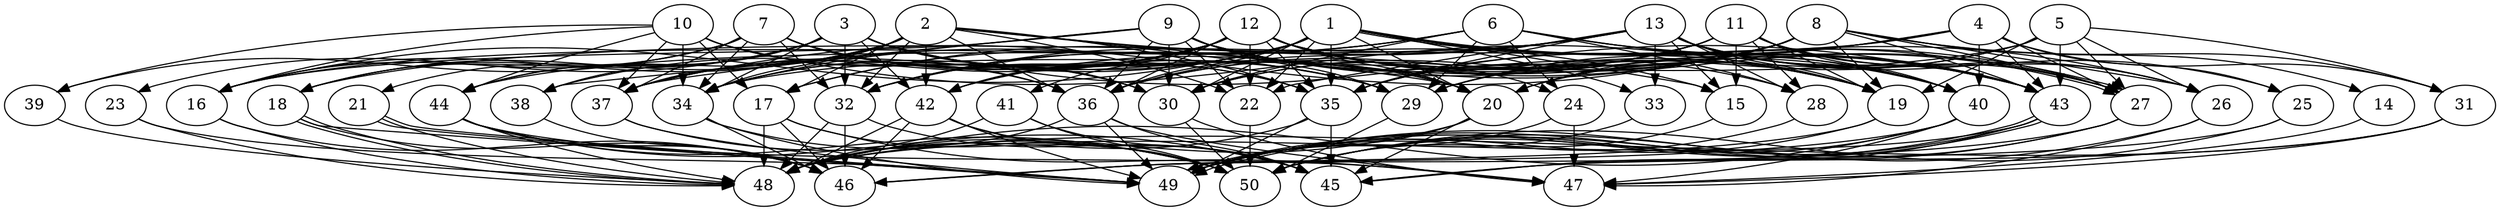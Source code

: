 // DAG (tier=3-complex, mode=data, n=50, ccr=0.519, fat=0.787, density=0.681, regular=0.275, jump=0.211, mindata=4194304, maxdata=33554432)
// DAG automatically generated by daggen at Sun Aug 24 16:33:35 2025
// /home/ermia/Project/Environments/daggen/bin/daggen --dot --ccr 0.519 --fat 0.787 --regular 0.275 --density 0.681 --jump 0.211 --mindata 4194304 --maxdata 33554432 -n 50 
digraph G {
  1 [size="172306123672630240", alpha="0.11", expect_size="86153061836315120"]
  1 -> 15 [size ="8603361607680000"]
  1 -> 16 [size ="8603361607680000"]
  1 -> 19 [size ="8603361607680000"]
  1 -> 20 [size ="8603361607680000"]
  1 -> 22 [size ="8603361607680000"]
  1 -> 26 [size ="8603361607680000"]
  1 -> 27 [size ="8603361607680000"]
  1 -> 27 [size ="8603361607680000"]
  1 -> 30 [size ="8603361607680000"]
  1 -> 32 [size ="8603361607680000"]
  1 -> 33 [size ="8603361607680000"]
  1 -> 34 [size ="8603361607680000"]
  1 -> 35 [size ="8603361607680000"]
  1 -> 36 [size ="8603361607680000"]
  1 -> 37 [size ="8603361607680000"]
  1 -> 40 [size ="8603361607680000"]
  1 -> 42 [size ="8603361607680000"]
  2 [size="142514889418932896", alpha="0.06", expect_size="71257444709466448"]
  2 -> 15 [size ="2892768686899200"]
  2 -> 16 [size ="2892768686899200"]
  2 -> 17 [size ="2892768686899200"]
  2 -> 18 [size ="2892768686899200"]
  2 -> 20 [size ="2892768686899200"]
  2 -> 22 [size ="2892768686899200"]
  2 -> 29 [size ="2892768686899200"]
  2 -> 32 [size ="2892768686899200"]
  2 -> 34 [size ="2892768686899200"]
  2 -> 35 [size ="2892768686899200"]
  2 -> 36 [size ="2892768686899200"]
  2 -> 37 [size ="2892768686899200"]
  2 -> 42 [size ="2892768686899200"]
  2 -> 44 [size ="2892768686899200"]
  3 [size="5568212535565453623296", alpha="0.04", expect_size="2784106267782726811648"]
  3 -> 18 [size ="2513239380328448"]
  3 -> 20 [size ="2513239380328448"]
  3 -> 21 [size ="2513239380328448"]
  3 -> 23 [size ="2513239380328448"]
  3 -> 29 [size ="2513239380328448"]
  3 -> 30 [size ="2513239380328448"]
  3 -> 32 [size ="2513239380328448"]
  3 -> 34 [size ="2513239380328448"]
  3 -> 35 [size ="2513239380328448"]
  3 -> 38 [size ="2513239380328448"]
  3 -> 42 [size ="2513239380328448"]
  3 -> 43 [size ="2513239380328448"]
  3 -> 44 [size ="2513239380328448"]
  4 [size="1008124302662421184512", alpha="0.00", expect_size="504062151331210592256"]
  4 -> 18 [size ="804327115456512"]
  4 -> 20 [size ="804327115456512"]
  4 -> 25 [size ="804327115456512"]
  4 -> 27 [size ="804327115456512"]
  4 -> 29 [size ="804327115456512"]
  4 -> 31 [size ="804327115456512"]
  4 -> 35 [size ="804327115456512"]
  4 -> 40 [size ="804327115456512"]
  4 -> 43 [size ="804327115456512"]
  5 [size="527102127017821952", alpha="0.09", expect_size="263551063508910976"]
  5 -> 19 [size ="196914393907200"]
  5 -> 20 [size ="196914393907200"]
  5 -> 26 [size ="196914393907200"]
  5 -> 27 [size ="196914393907200"]
  5 -> 29 [size ="196914393907200"]
  5 -> 31 [size ="196914393907200"]
  5 -> 34 [size ="196914393907200"]
  5 -> 43 [size ="196914393907200"]
  6 [size="19521779153567219712000", alpha="0.14", expect_size="9760889576783609856000"]
  6 -> 17 [size ="5800110273331200"]
  6 -> 24 [size ="5800110273331200"]
  6 -> 27 [size ="5800110273331200"]
  6 -> 28 [size ="5800110273331200"]
  6 -> 29 [size ="5800110273331200"]
  6 -> 30 [size ="5800110273331200"]
  6 -> 32 [size ="5800110273331200"]
  6 -> 34 [size ="5800110273331200"]
  6 -> 40 [size ="5800110273331200"]
  6 -> 43 [size ="5800110273331200"]
  7 [size="8204687031817407488", alpha="0.06", expect_size="4102343515908703744"]
  7 -> 16 [size ="3441892301733888"]
  7 -> 18 [size ="3441892301733888"]
  7 -> 29 [size ="3441892301733888"]
  7 -> 30 [size ="3441892301733888"]
  7 -> 32 [size ="3441892301733888"]
  7 -> 34 [size ="3441892301733888"]
  7 -> 35 [size ="3441892301733888"]
  7 -> 36 [size ="3441892301733888"]
  7 -> 37 [size ="3441892301733888"]
  7 -> 39 [size ="3441892301733888"]
  8 [size="131391428900608192", alpha="0.19", expect_size="65695714450304096"]
  8 -> 14 [size ="8980830303027200"]
  8 -> 19 [size ="8980830303027200"]
  8 -> 20 [size ="8980830303027200"]
  8 -> 26 [size ="8980830303027200"]
  8 -> 27 [size ="8980830303027200"]
  8 -> 29 [size ="8980830303027200"]
  8 -> 30 [size ="8980830303027200"]
  8 -> 31 [size ="8980830303027200"]
  8 -> 32 [size ="8980830303027200"]
  8 -> 35 [size ="8980830303027200"]
  8 -> 36 [size ="8980830303027200"]
  8 -> 37 [size ="8980830303027200"]
  8 -> 43 [size ="8980830303027200"]
  9 [size="2729649664984883396608", alpha="0.17", expect_size="1364824832492441698304"]
  9 -> 16 [size ="1562528429637632"]
  9 -> 19 [size ="1562528429637632"]
  9 -> 20 [size ="1562528429637632"]
  9 -> 22 [size ="1562528429637632"]
  9 -> 28 [size ="1562528429637632"]
  9 -> 29 [size ="1562528429637632"]
  9 -> 30 [size ="1562528429637632"]
  9 -> 36 [size ="1562528429637632"]
  9 -> 37 [size ="1562528429637632"]
  9 -> 38 [size ="1562528429637632"]
  9 -> 43 [size ="1562528429637632"]
  10 [size="8102114619802314080256", alpha="0.00", expect_size="4051057309901157040128"]
  10 -> 16 [size ="3227172961517568"]
  10 -> 17 [size ="3227172961517568"]
  10 -> 19 [size ="3227172961517568"]
  10 -> 30 [size ="3227172961517568"]
  10 -> 34 [size ="3227172961517568"]
  10 -> 36 [size ="3227172961517568"]
  10 -> 37 [size ="3227172961517568"]
  10 -> 39 [size ="3227172961517568"]
  10 -> 44 [size ="3227172961517568"]
  11 [size="11741511785055638257664", alpha="0.17", expect_size="5870755892527819128832"]
  11 -> 15 [size ="4132751884156928"]
  11 -> 19 [size ="4132751884156928"]
  11 -> 26 [size ="4132751884156928"]
  11 -> 28 [size ="4132751884156928"]
  11 -> 30 [size ="4132751884156928"]
  11 -> 35 [size ="4132751884156928"]
  11 -> 36 [size ="4132751884156928"]
  11 -> 40 [size ="4132751884156928"]
  11 -> 42 [size ="4132751884156928"]
  11 -> 43 [size ="4132751884156928"]
  12 [size="20563391414178664", alpha="0.03", expect_size="10281695707089332"]
  12 -> 19 [size ="554597391269888"]
  12 -> 20 [size ="554597391269888"]
  12 -> 22 [size ="554597391269888"]
  12 -> 24 [size ="554597391269888"]
  12 -> 27 [size ="554597391269888"]
  12 -> 32 [size ="554597391269888"]
  12 -> 34 [size ="554597391269888"]
  12 -> 35 [size ="554597391269888"]
  12 -> 36 [size ="554597391269888"]
  12 -> 37 [size ="554597391269888"]
  12 -> 38 [size ="554597391269888"]
  12 -> 40 [size ="554597391269888"]
  12 -> 41 [size ="554597391269888"]
  12 -> 42 [size ="554597391269888"]
  12 -> 43 [size ="554597391269888"]
  13 [size="110785437863034368", alpha="0.05", expect_size="55392718931517184"]
  13 -> 15 [size ="2431157647966208"]
  13 -> 16 [size ="2431157647966208"]
  13 -> 17 [size ="2431157647966208"]
  13 -> 19 [size ="2431157647966208"]
  13 -> 22 [size ="2431157647966208"]
  13 -> 25 [size ="2431157647966208"]
  13 -> 26 [size ="2431157647966208"]
  13 -> 27 [size ="2431157647966208"]
  13 -> 28 [size ="2431157647966208"]
  13 -> 32 [size ="2431157647966208"]
  13 -> 33 [size ="2431157647966208"]
  13 -> 35 [size ="2431157647966208"]
  13 -> 36 [size ="2431157647966208"]
  13 -> 40 [size ="2431157647966208"]
  13 -> 43 [size ="2431157647966208"]
  13 -> 44 [size ="2431157647966208"]
  14 [size="812613402192540336128", alpha="0.15", expect_size="406306701096270168064"]
  14 -> 47 [size ="696646790807552"]
  15 [size="66113156239494968", alpha="0.11", expect_size="33056578119747484"]
  15 -> 50 [size ="3458905237618688"]
  16 [size="2458363508417363968000", alpha="0.13", expect_size="1229181754208681984000"]
  16 -> 46 [size ="1457205228339200"]
  16 -> 48 [size ="1457205228339200"]
  17 [size="82484659284369997824", alpha="0.11", expect_size="41242329642184998912"]
  17 -> 46 [size ="151590543556608"]
  17 -> 47 [size ="151590543556608"]
  17 -> 48 [size ="151590543556608"]
  17 -> 50 [size ="151590543556608"]
  18 [size="9328410795807662080", alpha="0.06", expect_size="4664205397903831040"]
  18 -> 46 [size ="4422537228320768"]
  18 -> 48 [size ="4422537228320768"]
  18 -> 48 [size ="4422537228320768"]
  18 -> 49 [size ="4422537228320768"]
  19 [size="201368211227107296", alpha="0.15", expect_size="100684105613553648"]
  19 -> 46 [size ="4057134018854912"]
  19 -> 49 [size ="4057134018854912"]
  20 [size="70337603712586848", alpha="0.14", expect_size="35168801856293424"]
  20 -> 45 [size ="1134226908905472"]
  20 -> 48 [size ="1134226908905472"]
  20 -> 49 [size ="1134226908905472"]
  21 [size="167169635454170112", alpha="0.16", expect_size="83584817727085056"]
  21 -> 48 [size ="4176810363322368"]
  21 -> 49 [size ="4176810363322368"]
  21 -> 49 [size ="4176810363322368"]
  22 [size="5664292691473038336", alpha="0.19", expect_size="2832146345736519168"]
  22 -> 50 [size ="2065338044776448"]
  23 [size="274669618416171614208", alpha="0.08", expect_size="137334809208085807104"]
  23 -> 48 [size ="338036608991232"]
  23 -> 49 [size ="338036608991232"]
  24 [size="68392613679611208", alpha="0.16", expect_size="34196306839805604"]
  24 -> 47 [size ="5748170562732032"]
  24 -> 49 [size ="5748170562732032"]
  25 [size="459173395942390890496", alpha="0.16", expect_size="229586697971195445248"]
  25 -> 45 [size ="476147087310848"]
  25 -> 50 [size ="476147087310848"]
  26 [size="35850886555384880", alpha="0.16", expect_size="17925443277692440"]
  26 -> 47 [size ="631435488657408"]
  26 -> 49 [size ="631435488657408"]
  27 [size="3559194807995798528", alpha="0.18", expect_size="1779597403997899264"]
  27 -> 46 [size ="3954845891428352"]
  27 -> 49 [size ="3954845891428352"]
  27 -> 50 [size ="3954845891428352"]
  28 [size="957314906538891008", alpha="0.16", expect_size="478657453269445504"]
  28 -> 49 [size ="595004670083072"]
  29 [size="188566244163584000000", alpha="0.09", expect_size="94283122081792000000"]
  29 -> 50 [size ="263066746880000"]
  30 [size="4269845261453956743168", alpha="0.10", expect_size="2134922630726978371584"]
  30 -> 47 [size ="2105546052206592"]
  30 -> 50 [size ="2105546052206592"]
  31 [size="313306097392004608", alpha="0.10", expect_size="156653048696002304"]
  31 -> 45 [size ="5072323661004800"]
  31 -> 47 [size ="5072323661004800"]
  31 -> 48 [size ="5072323661004800"]
  32 [size="12328975424706904", alpha="0.03", expect_size="6164487712353452"]
  32 -> 45 [size ="205375806636032"]
  32 -> 46 [size ="205375806636032"]
  32 -> 48 [size ="205375806636032"]
  33 [size="5617576979877330944000", alpha="0.12", expect_size="2808788489938665472000"]
  33 -> 49 [size ="2528071437516800"]
  34 [size="156365705912967520", alpha="0.01", expect_size="78182852956483760"]
  34 -> 46 [size ="2454634509631488"]
  34 -> 49 [size ="2454634509631488"]
  34 -> 50 [size ="2454634509631488"]
  35 [size="860054963484278915072", alpha="0.07", expect_size="430027481742139457536"]
  35 -> 45 [size ="723503758180352"]
  35 -> 48 [size ="723503758180352"]
  35 -> 49 [size ="723503758180352"]
  36 [size="4903628493013336981504", alpha="0.10", expect_size="2451814246506668490752"]
  36 -> 45 [size ="2309058983886848"]
  36 -> 47 [size ="2309058983886848"]
  36 -> 48 [size ="2309058983886848"]
  36 -> 49 [size ="2309058983886848"]
  37 [size="229847135678399250432", alpha="0.10", expect_size="114923567839199625216"]
  37 -> 49 [size ="300180666580992"]
  37 -> 50 [size ="300180666580992"]
  38 [size="200193824496085440", alpha="0.12", expect_size="100096912248042720"]
  38 -> 46 [size ="6945289910878208"]
  39 [size="4093193213005938176", alpha="0.07", expect_size="2046596606502969088"]
  39 -> 48 [size ="1554981375180800"]
  40 [size="19669146419482217938944", alpha="0.05", expect_size="9834573209741108969472"]
  40 -> 46 [size ="5829263169159168"]
  40 -> 47 [size ="5829263169159168"]
  40 -> 48 [size ="5829263169159168"]
  40 -> 50 [size ="5829263169159168"]
  41 [size="246117587020404576", alpha="0.07", expect_size="123058793510202288"]
  41 -> 45 [size ="7553774268710912"]
  41 -> 48 [size ="7553774268710912"]
  41 -> 50 [size ="7553774268710912"]
  42 [size="2532169547575977472", alpha="0.12", expect_size="1266084773787988736"]
  42 -> 45 [size ="2291833480675328"]
  42 -> 46 [size ="2291833480675328"]
  42 -> 48 [size ="2291833480675328"]
  42 -> 49 [size ="2291833480675328"]
  42 -> 50 [size ="2291833480675328"]
  43 [size="26587326919311588", alpha="0.13", expect_size="13293663459655794"]
  43 -> 45 [size ="923611317665792"]
  43 -> 48 [size ="923611317665792"]
  43 -> 49 [size ="923611317665792"]
  43 -> 49 [size ="923611317665792"]
  43 -> 50 [size ="923611317665792"]
  44 [size="88513118371794048", alpha="0.19", expect_size="44256559185897024"]
  44 -> 45 [size ="7606223872458752"]
  44 -> 46 [size ="7606223872458752"]
  44 -> 47 [size ="7606223872458752"]
  44 -> 48 [size ="7606223872458752"]
  44 -> 50 [size ="7606223872458752"]
  45 [size="77381074892162368", alpha="0.13", expect_size="38690537446081184"]
  46 [size="79051618679816192", alpha="0.16", expect_size="39525809339908096"]
  47 [size="1234729321588728320", alpha="0.01", expect_size="617364660794364160"]
  48 [size="8386072325215941632", alpha="0.10", expect_size="4193036162607970816"]
  49 [size="311764137835501440", alpha="0.11", expect_size="155882068917750720"]
  50 [size="49613422328558968", alpha="0.13", expect_size="24806711164279484"]
}